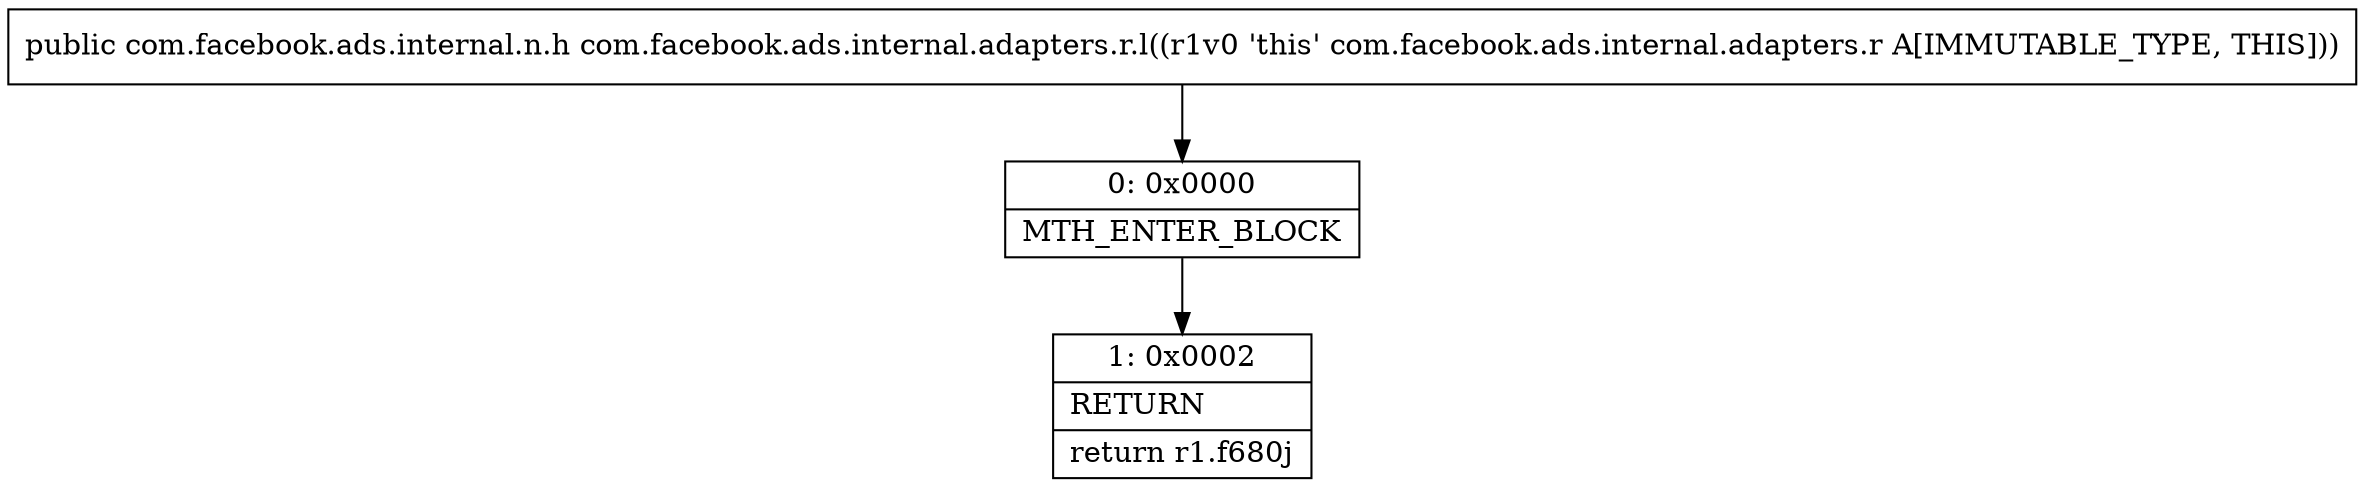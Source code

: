 digraph "CFG forcom.facebook.ads.internal.adapters.r.l()Lcom\/facebook\/ads\/internal\/n\/h;" {
Node_0 [shape=record,label="{0\:\ 0x0000|MTH_ENTER_BLOCK\l}"];
Node_1 [shape=record,label="{1\:\ 0x0002|RETURN\l|return r1.f680j\l}"];
MethodNode[shape=record,label="{public com.facebook.ads.internal.n.h com.facebook.ads.internal.adapters.r.l((r1v0 'this' com.facebook.ads.internal.adapters.r A[IMMUTABLE_TYPE, THIS])) }"];
MethodNode -> Node_0;
Node_0 -> Node_1;
}


